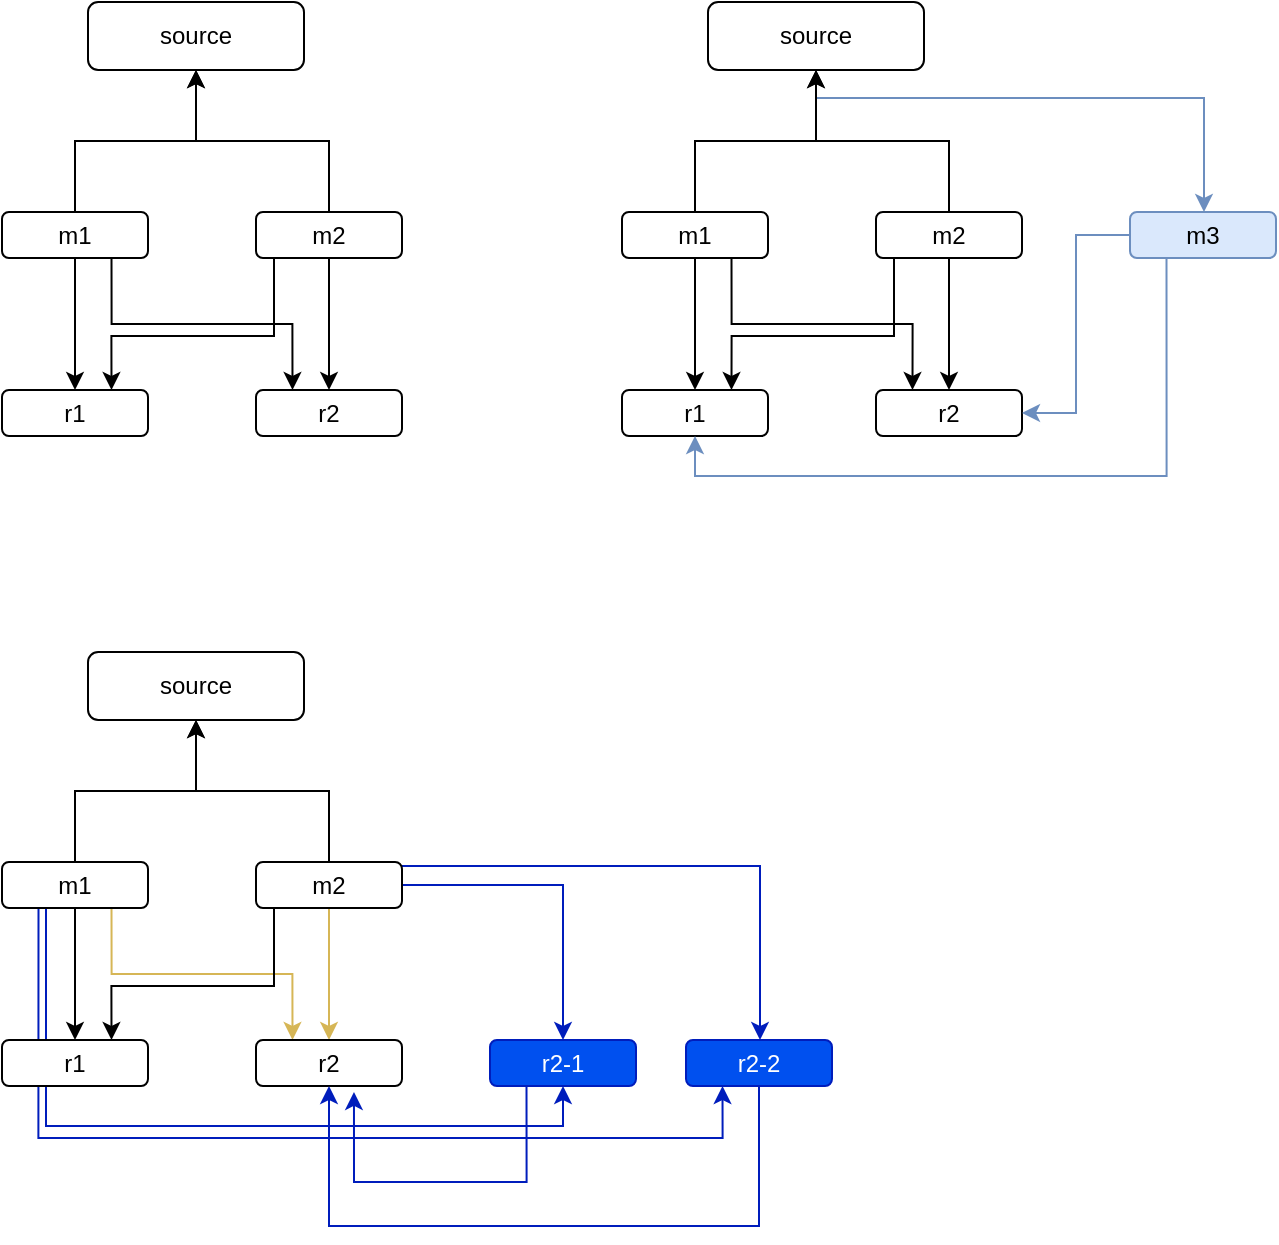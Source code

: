 <mxfile version="14.4.7" type="github">
  <diagram id="k167iq0o1K_Ad3pwDMe2" name="Page-1">
    <mxGraphModel dx="946" dy="614" grid="0" gridSize="10" guides="1" tooltips="1" connect="1" arrows="1" fold="1" page="1" pageScale="1" pageWidth="827" pageHeight="1169" math="0" shadow="0">
      <root>
        <mxCell id="0" />
        <mxCell id="1" parent="0" />
        <mxCell id="3UefTcVdMiHzJxfoBfnY-1" value="source" style="rounded=1;whiteSpace=wrap;html=1;" vertex="1" parent="1">
          <mxGeometry x="112" y="128" width="108" height="34" as="geometry" />
        </mxCell>
        <mxCell id="3UefTcVdMiHzJxfoBfnY-5" style="edgeStyle=orthogonalEdgeStyle;rounded=0;orthogonalLoop=1;jettySize=auto;html=1;exitX=0.5;exitY=0;exitDx=0;exitDy=0;" edge="1" parent="1" source="3UefTcVdMiHzJxfoBfnY-2" target="3UefTcVdMiHzJxfoBfnY-1">
          <mxGeometry relative="1" as="geometry" />
        </mxCell>
        <mxCell id="3UefTcVdMiHzJxfoBfnY-11" style="edgeStyle=orthogonalEdgeStyle;rounded=0;orthogonalLoop=1;jettySize=auto;html=1;entryX=0.5;entryY=0;entryDx=0;entryDy=0;" edge="1" parent="1" source="3UefTcVdMiHzJxfoBfnY-2" target="3UefTcVdMiHzJxfoBfnY-8">
          <mxGeometry relative="1" as="geometry" />
        </mxCell>
        <mxCell id="3UefTcVdMiHzJxfoBfnY-13" style="edgeStyle=orthogonalEdgeStyle;rounded=0;orthogonalLoop=1;jettySize=auto;html=1;exitX=0.75;exitY=1;exitDx=0;exitDy=0;entryX=0.25;entryY=0;entryDx=0;entryDy=0;" edge="1" parent="1" source="3UefTcVdMiHzJxfoBfnY-2" target="3UefTcVdMiHzJxfoBfnY-9">
          <mxGeometry relative="1" as="geometry" />
        </mxCell>
        <mxCell id="3UefTcVdMiHzJxfoBfnY-2" value="m1" style="rounded=1;whiteSpace=wrap;html=1;" vertex="1" parent="1">
          <mxGeometry x="69" y="233" width="73" height="23" as="geometry" />
        </mxCell>
        <mxCell id="3UefTcVdMiHzJxfoBfnY-6" style="edgeStyle=orthogonalEdgeStyle;rounded=0;orthogonalLoop=1;jettySize=auto;html=1;exitX=0.5;exitY=0;exitDx=0;exitDy=0;entryX=0.5;entryY=1;entryDx=0;entryDy=0;" edge="1" parent="1" source="3UefTcVdMiHzJxfoBfnY-4" target="3UefTcVdMiHzJxfoBfnY-1">
          <mxGeometry relative="1" as="geometry" />
        </mxCell>
        <mxCell id="3UefTcVdMiHzJxfoBfnY-12" style="edgeStyle=orthogonalEdgeStyle;rounded=0;orthogonalLoop=1;jettySize=auto;html=1;entryX=0.5;entryY=0;entryDx=0;entryDy=0;" edge="1" parent="1" source="3UefTcVdMiHzJxfoBfnY-4" target="3UefTcVdMiHzJxfoBfnY-9">
          <mxGeometry relative="1" as="geometry" />
        </mxCell>
        <mxCell id="3UefTcVdMiHzJxfoBfnY-14" style="edgeStyle=orthogonalEdgeStyle;rounded=0;orthogonalLoop=1;jettySize=auto;html=1;exitX=0.25;exitY=1;exitDx=0;exitDy=0;entryX=0.75;entryY=0;entryDx=0;entryDy=0;" edge="1" parent="1" source="3UefTcVdMiHzJxfoBfnY-4" target="3UefTcVdMiHzJxfoBfnY-8">
          <mxGeometry relative="1" as="geometry">
            <Array as="points">
              <mxPoint x="205" y="256" />
              <mxPoint x="205" y="295" />
              <mxPoint x="124" y="295" />
            </Array>
          </mxGeometry>
        </mxCell>
        <mxCell id="3UefTcVdMiHzJxfoBfnY-4" value="m2" style="rounded=1;whiteSpace=wrap;html=1;" vertex="1" parent="1">
          <mxGeometry x="196" y="233" width="73" height="23" as="geometry" />
        </mxCell>
        <mxCell id="3UefTcVdMiHzJxfoBfnY-8" value="r1" style="rounded=1;whiteSpace=wrap;html=1;" vertex="1" parent="1">
          <mxGeometry x="69" y="322" width="73" height="23" as="geometry" />
        </mxCell>
        <mxCell id="3UefTcVdMiHzJxfoBfnY-9" value="r2" style="rounded=1;whiteSpace=wrap;html=1;" vertex="1" parent="1">
          <mxGeometry x="196" y="322" width="73" height="23" as="geometry" />
        </mxCell>
        <mxCell id="3UefTcVdMiHzJxfoBfnY-29" style="edgeStyle=orthogonalEdgeStyle;rounded=0;orthogonalLoop=1;jettySize=auto;html=1;fillColor=#dae8fc;strokeColor=#6c8ebf;" edge="1" parent="1" source="3UefTcVdMiHzJxfoBfnY-16" target="3UefTcVdMiHzJxfoBfnY-27">
          <mxGeometry relative="1" as="geometry">
            <Array as="points">
              <mxPoint x="476" y="176" />
              <mxPoint x="670" y="176" />
            </Array>
          </mxGeometry>
        </mxCell>
        <mxCell id="3UefTcVdMiHzJxfoBfnY-16" value="source" style="rounded=1;whiteSpace=wrap;html=1;" vertex="1" parent="1">
          <mxGeometry x="422" y="128" width="108" height="34" as="geometry" />
        </mxCell>
        <mxCell id="3UefTcVdMiHzJxfoBfnY-17" style="edgeStyle=orthogonalEdgeStyle;rounded=0;orthogonalLoop=1;jettySize=auto;html=1;exitX=0.5;exitY=0;exitDx=0;exitDy=0;" edge="1" parent="1" source="3UefTcVdMiHzJxfoBfnY-20" target="3UefTcVdMiHzJxfoBfnY-16">
          <mxGeometry relative="1" as="geometry" />
        </mxCell>
        <mxCell id="3UefTcVdMiHzJxfoBfnY-18" style="edgeStyle=orthogonalEdgeStyle;rounded=0;orthogonalLoop=1;jettySize=auto;html=1;entryX=0.5;entryY=0;entryDx=0;entryDy=0;" edge="1" parent="1" source="3UefTcVdMiHzJxfoBfnY-20" target="3UefTcVdMiHzJxfoBfnY-25">
          <mxGeometry relative="1" as="geometry" />
        </mxCell>
        <mxCell id="3UefTcVdMiHzJxfoBfnY-19" style="edgeStyle=orthogonalEdgeStyle;rounded=0;orthogonalLoop=1;jettySize=auto;html=1;exitX=0.75;exitY=1;exitDx=0;exitDy=0;entryX=0.25;entryY=0;entryDx=0;entryDy=0;" edge="1" parent="1" source="3UefTcVdMiHzJxfoBfnY-20" target="3UefTcVdMiHzJxfoBfnY-26">
          <mxGeometry relative="1" as="geometry" />
        </mxCell>
        <mxCell id="3UefTcVdMiHzJxfoBfnY-20" value="m1" style="rounded=1;whiteSpace=wrap;html=1;" vertex="1" parent="1">
          <mxGeometry x="379" y="233" width="73" height="23" as="geometry" />
        </mxCell>
        <mxCell id="3UefTcVdMiHzJxfoBfnY-21" style="edgeStyle=orthogonalEdgeStyle;rounded=0;orthogonalLoop=1;jettySize=auto;html=1;exitX=0.5;exitY=0;exitDx=0;exitDy=0;entryX=0.5;entryY=1;entryDx=0;entryDy=0;" edge="1" parent="1" source="3UefTcVdMiHzJxfoBfnY-24" target="3UefTcVdMiHzJxfoBfnY-16">
          <mxGeometry relative="1" as="geometry" />
        </mxCell>
        <mxCell id="3UefTcVdMiHzJxfoBfnY-22" style="edgeStyle=orthogonalEdgeStyle;rounded=0;orthogonalLoop=1;jettySize=auto;html=1;entryX=0.5;entryY=0;entryDx=0;entryDy=0;" edge="1" parent="1" source="3UefTcVdMiHzJxfoBfnY-24" target="3UefTcVdMiHzJxfoBfnY-26">
          <mxGeometry relative="1" as="geometry" />
        </mxCell>
        <mxCell id="3UefTcVdMiHzJxfoBfnY-23" style="edgeStyle=orthogonalEdgeStyle;rounded=0;orthogonalLoop=1;jettySize=auto;html=1;exitX=0.25;exitY=1;exitDx=0;exitDy=0;entryX=0.75;entryY=0;entryDx=0;entryDy=0;" edge="1" parent="1" source="3UefTcVdMiHzJxfoBfnY-24" target="3UefTcVdMiHzJxfoBfnY-25">
          <mxGeometry relative="1" as="geometry">
            <Array as="points">
              <mxPoint x="515" y="256" />
              <mxPoint x="515" y="295" />
              <mxPoint x="434" y="295" />
            </Array>
          </mxGeometry>
        </mxCell>
        <mxCell id="3UefTcVdMiHzJxfoBfnY-24" value="m2" style="rounded=1;whiteSpace=wrap;html=1;" vertex="1" parent="1">
          <mxGeometry x="506" y="233" width="73" height="23" as="geometry" />
        </mxCell>
        <mxCell id="3UefTcVdMiHzJxfoBfnY-25" value="r1" style="rounded=1;whiteSpace=wrap;html=1;" vertex="1" parent="1">
          <mxGeometry x="379" y="322" width="73" height="23" as="geometry" />
        </mxCell>
        <mxCell id="3UefTcVdMiHzJxfoBfnY-26" value="r2" style="rounded=1;whiteSpace=wrap;html=1;" vertex="1" parent="1">
          <mxGeometry x="506" y="322" width="73" height="23" as="geometry" />
        </mxCell>
        <mxCell id="3UefTcVdMiHzJxfoBfnY-30" style="edgeStyle=orthogonalEdgeStyle;rounded=0;orthogonalLoop=1;jettySize=auto;html=1;exitX=0.25;exitY=1;exitDx=0;exitDy=0;entryX=0.5;entryY=1;entryDx=0;entryDy=0;fillColor=#dae8fc;strokeColor=#6c8ebf;" edge="1" parent="1" source="3UefTcVdMiHzJxfoBfnY-27" target="3UefTcVdMiHzJxfoBfnY-25">
          <mxGeometry relative="1" as="geometry" />
        </mxCell>
        <mxCell id="3UefTcVdMiHzJxfoBfnY-31" style="edgeStyle=orthogonalEdgeStyle;rounded=0;orthogonalLoop=1;jettySize=auto;html=1;entryX=1;entryY=0.5;entryDx=0;entryDy=0;fillColor=#dae8fc;strokeColor=#6c8ebf;" edge="1" parent="1" source="3UefTcVdMiHzJxfoBfnY-27" target="3UefTcVdMiHzJxfoBfnY-26">
          <mxGeometry relative="1" as="geometry" />
        </mxCell>
        <mxCell id="3UefTcVdMiHzJxfoBfnY-27" value="m3" style="rounded=1;whiteSpace=wrap;html=1;fillColor=#dae8fc;strokeColor=#6c8ebf;" vertex="1" parent="1">
          <mxGeometry x="633" y="233" width="73" height="23" as="geometry" />
        </mxCell>
        <mxCell id="3UefTcVdMiHzJxfoBfnY-43" value="source" style="rounded=1;whiteSpace=wrap;html=1;" vertex="1" parent="1">
          <mxGeometry x="112" y="453" width="108" height="34" as="geometry" />
        </mxCell>
        <mxCell id="3UefTcVdMiHzJxfoBfnY-44" style="edgeStyle=orthogonalEdgeStyle;rounded=0;orthogonalLoop=1;jettySize=auto;html=1;exitX=0.5;exitY=0;exitDx=0;exitDy=0;" edge="1" parent="1" source="3UefTcVdMiHzJxfoBfnY-47" target="3UefTcVdMiHzJxfoBfnY-43">
          <mxGeometry relative="1" as="geometry" />
        </mxCell>
        <mxCell id="3UefTcVdMiHzJxfoBfnY-45" style="edgeStyle=orthogonalEdgeStyle;rounded=0;orthogonalLoop=1;jettySize=auto;html=1;entryX=0.5;entryY=0;entryDx=0;entryDy=0;" edge="1" parent="1" source="3UefTcVdMiHzJxfoBfnY-47" target="3UefTcVdMiHzJxfoBfnY-52">
          <mxGeometry relative="1" as="geometry" />
        </mxCell>
        <mxCell id="3UefTcVdMiHzJxfoBfnY-46" style="edgeStyle=orthogonalEdgeStyle;rounded=0;orthogonalLoop=1;jettySize=auto;html=1;exitX=0.75;exitY=1;exitDx=0;exitDy=0;entryX=0.25;entryY=0;entryDx=0;entryDy=0;fillColor=#fff2cc;strokeColor=#d6b656;" edge="1" parent="1" source="3UefTcVdMiHzJxfoBfnY-47" target="3UefTcVdMiHzJxfoBfnY-53">
          <mxGeometry relative="1" as="geometry" />
        </mxCell>
        <mxCell id="3UefTcVdMiHzJxfoBfnY-56" style="edgeStyle=orthogonalEdgeStyle;rounded=0;orthogonalLoop=1;jettySize=auto;html=1;exitX=0.75;exitY=1;exitDx=0;exitDy=0;entryX=0.5;entryY=1;entryDx=0;entryDy=0;fillColor=#0050ef;strokeColor=#001DBC;" edge="1" parent="1" source="3UefTcVdMiHzJxfoBfnY-47" target="3UefTcVdMiHzJxfoBfnY-54">
          <mxGeometry relative="1" as="geometry">
            <Array as="points">
              <mxPoint x="91" y="581" />
              <mxPoint x="91" y="690" />
              <mxPoint x="350" y="690" />
            </Array>
          </mxGeometry>
        </mxCell>
        <mxCell id="3UefTcVdMiHzJxfoBfnY-57" style="edgeStyle=orthogonalEdgeStyle;rounded=0;orthogonalLoop=1;jettySize=auto;html=1;exitX=0.25;exitY=1;exitDx=0;exitDy=0;entryX=0.25;entryY=1;entryDx=0;entryDy=0;fillColor=#0050ef;strokeColor=#001DBC;" edge="1" parent="1" source="3UefTcVdMiHzJxfoBfnY-47" target="3UefTcVdMiHzJxfoBfnY-55">
          <mxGeometry relative="1" as="geometry">
            <Array as="points">
              <mxPoint x="87" y="696" />
              <mxPoint x="429" y="696" />
            </Array>
          </mxGeometry>
        </mxCell>
        <mxCell id="3UefTcVdMiHzJxfoBfnY-47" value="m1" style="rounded=1;whiteSpace=wrap;html=1;" vertex="1" parent="1">
          <mxGeometry x="69" y="558" width="73" height="23" as="geometry" />
        </mxCell>
        <mxCell id="3UefTcVdMiHzJxfoBfnY-48" style="edgeStyle=orthogonalEdgeStyle;rounded=0;orthogonalLoop=1;jettySize=auto;html=1;exitX=0.5;exitY=0;exitDx=0;exitDy=0;entryX=0.5;entryY=1;entryDx=0;entryDy=0;" edge="1" parent="1" source="3UefTcVdMiHzJxfoBfnY-51" target="3UefTcVdMiHzJxfoBfnY-43">
          <mxGeometry relative="1" as="geometry" />
        </mxCell>
        <mxCell id="3UefTcVdMiHzJxfoBfnY-49" style="edgeStyle=orthogonalEdgeStyle;rounded=0;orthogonalLoop=1;jettySize=auto;html=1;entryX=0.5;entryY=0;entryDx=0;entryDy=0;fillColor=#fff2cc;strokeColor=#d6b656;" edge="1" parent="1" source="3UefTcVdMiHzJxfoBfnY-51" target="3UefTcVdMiHzJxfoBfnY-53">
          <mxGeometry relative="1" as="geometry" />
        </mxCell>
        <mxCell id="3UefTcVdMiHzJxfoBfnY-50" style="edgeStyle=orthogonalEdgeStyle;rounded=0;orthogonalLoop=1;jettySize=auto;html=1;exitX=0.25;exitY=1;exitDx=0;exitDy=0;entryX=0.75;entryY=0;entryDx=0;entryDy=0;" edge="1" parent="1" source="3UefTcVdMiHzJxfoBfnY-51" target="3UefTcVdMiHzJxfoBfnY-52">
          <mxGeometry relative="1" as="geometry">
            <Array as="points">
              <mxPoint x="205" y="581" />
              <mxPoint x="205" y="620" />
              <mxPoint x="124" y="620" />
            </Array>
          </mxGeometry>
        </mxCell>
        <mxCell id="3UefTcVdMiHzJxfoBfnY-58" style="edgeStyle=orthogonalEdgeStyle;rounded=0;orthogonalLoop=1;jettySize=auto;html=1;entryX=0.5;entryY=0;entryDx=0;entryDy=0;fillColor=#0050ef;strokeColor=#001DBC;" edge="1" parent="1" source="3UefTcVdMiHzJxfoBfnY-51" target="3UefTcVdMiHzJxfoBfnY-54">
          <mxGeometry relative="1" as="geometry" />
        </mxCell>
        <mxCell id="3UefTcVdMiHzJxfoBfnY-59" style="edgeStyle=orthogonalEdgeStyle;rounded=0;orthogonalLoop=1;jettySize=auto;html=1;fillColor=#0050ef;strokeColor=#001DBC;" edge="1" parent="1" source="3UefTcVdMiHzJxfoBfnY-51" target="3UefTcVdMiHzJxfoBfnY-55">
          <mxGeometry relative="1" as="geometry">
            <Array as="points">
              <mxPoint x="448" y="560" />
            </Array>
          </mxGeometry>
        </mxCell>
        <mxCell id="3UefTcVdMiHzJxfoBfnY-51" value="m2" style="rounded=1;whiteSpace=wrap;html=1;" vertex="1" parent="1">
          <mxGeometry x="196" y="558" width="73" height="23" as="geometry" />
        </mxCell>
        <mxCell id="3UefTcVdMiHzJxfoBfnY-52" value="r1" style="rounded=1;whiteSpace=wrap;html=1;" vertex="1" parent="1">
          <mxGeometry x="69" y="647" width="73" height="23" as="geometry" />
        </mxCell>
        <mxCell id="3UefTcVdMiHzJxfoBfnY-53" value="r2" style="rounded=1;whiteSpace=wrap;html=1;" vertex="1" parent="1">
          <mxGeometry x="196" y="647" width="73" height="23" as="geometry" />
        </mxCell>
        <mxCell id="3UefTcVdMiHzJxfoBfnY-60" style="edgeStyle=orthogonalEdgeStyle;rounded=0;orthogonalLoop=1;jettySize=auto;html=1;exitX=0.25;exitY=1;exitDx=0;exitDy=0;entryX=0.671;entryY=1.13;entryDx=0;entryDy=0;entryPerimeter=0;fillColor=#0050ef;strokeColor=#001DBC;" edge="1" parent="1" source="3UefTcVdMiHzJxfoBfnY-54" target="3UefTcVdMiHzJxfoBfnY-53">
          <mxGeometry relative="1" as="geometry">
            <Array as="points">
              <mxPoint x="331" y="718" />
              <mxPoint x="245" y="718" />
            </Array>
          </mxGeometry>
        </mxCell>
        <mxCell id="3UefTcVdMiHzJxfoBfnY-54" value="r2-1" style="rounded=1;whiteSpace=wrap;html=1;fillColor=#0050ef;strokeColor=#001DBC;fontColor=#ffffff;" vertex="1" parent="1">
          <mxGeometry x="313" y="647" width="73" height="23" as="geometry" />
        </mxCell>
        <mxCell id="3UefTcVdMiHzJxfoBfnY-61" style="edgeStyle=orthogonalEdgeStyle;rounded=0;orthogonalLoop=1;jettySize=auto;html=1;entryX=0.5;entryY=1;entryDx=0;entryDy=0;fillColor=#0050ef;strokeColor=#001DBC;" edge="1" parent="1" source="3UefTcVdMiHzJxfoBfnY-55" target="3UefTcVdMiHzJxfoBfnY-53">
          <mxGeometry relative="1" as="geometry">
            <Array as="points">
              <mxPoint x="448" y="740" />
              <mxPoint x="233" y="740" />
            </Array>
          </mxGeometry>
        </mxCell>
        <mxCell id="3UefTcVdMiHzJxfoBfnY-55" value="r2-2" style="rounded=1;whiteSpace=wrap;html=1;fillColor=#0050ef;strokeColor=#001DBC;fontColor=#ffffff;" vertex="1" parent="1">
          <mxGeometry x="411" y="647" width="73" height="23" as="geometry" />
        </mxCell>
      </root>
    </mxGraphModel>
  </diagram>
</mxfile>
